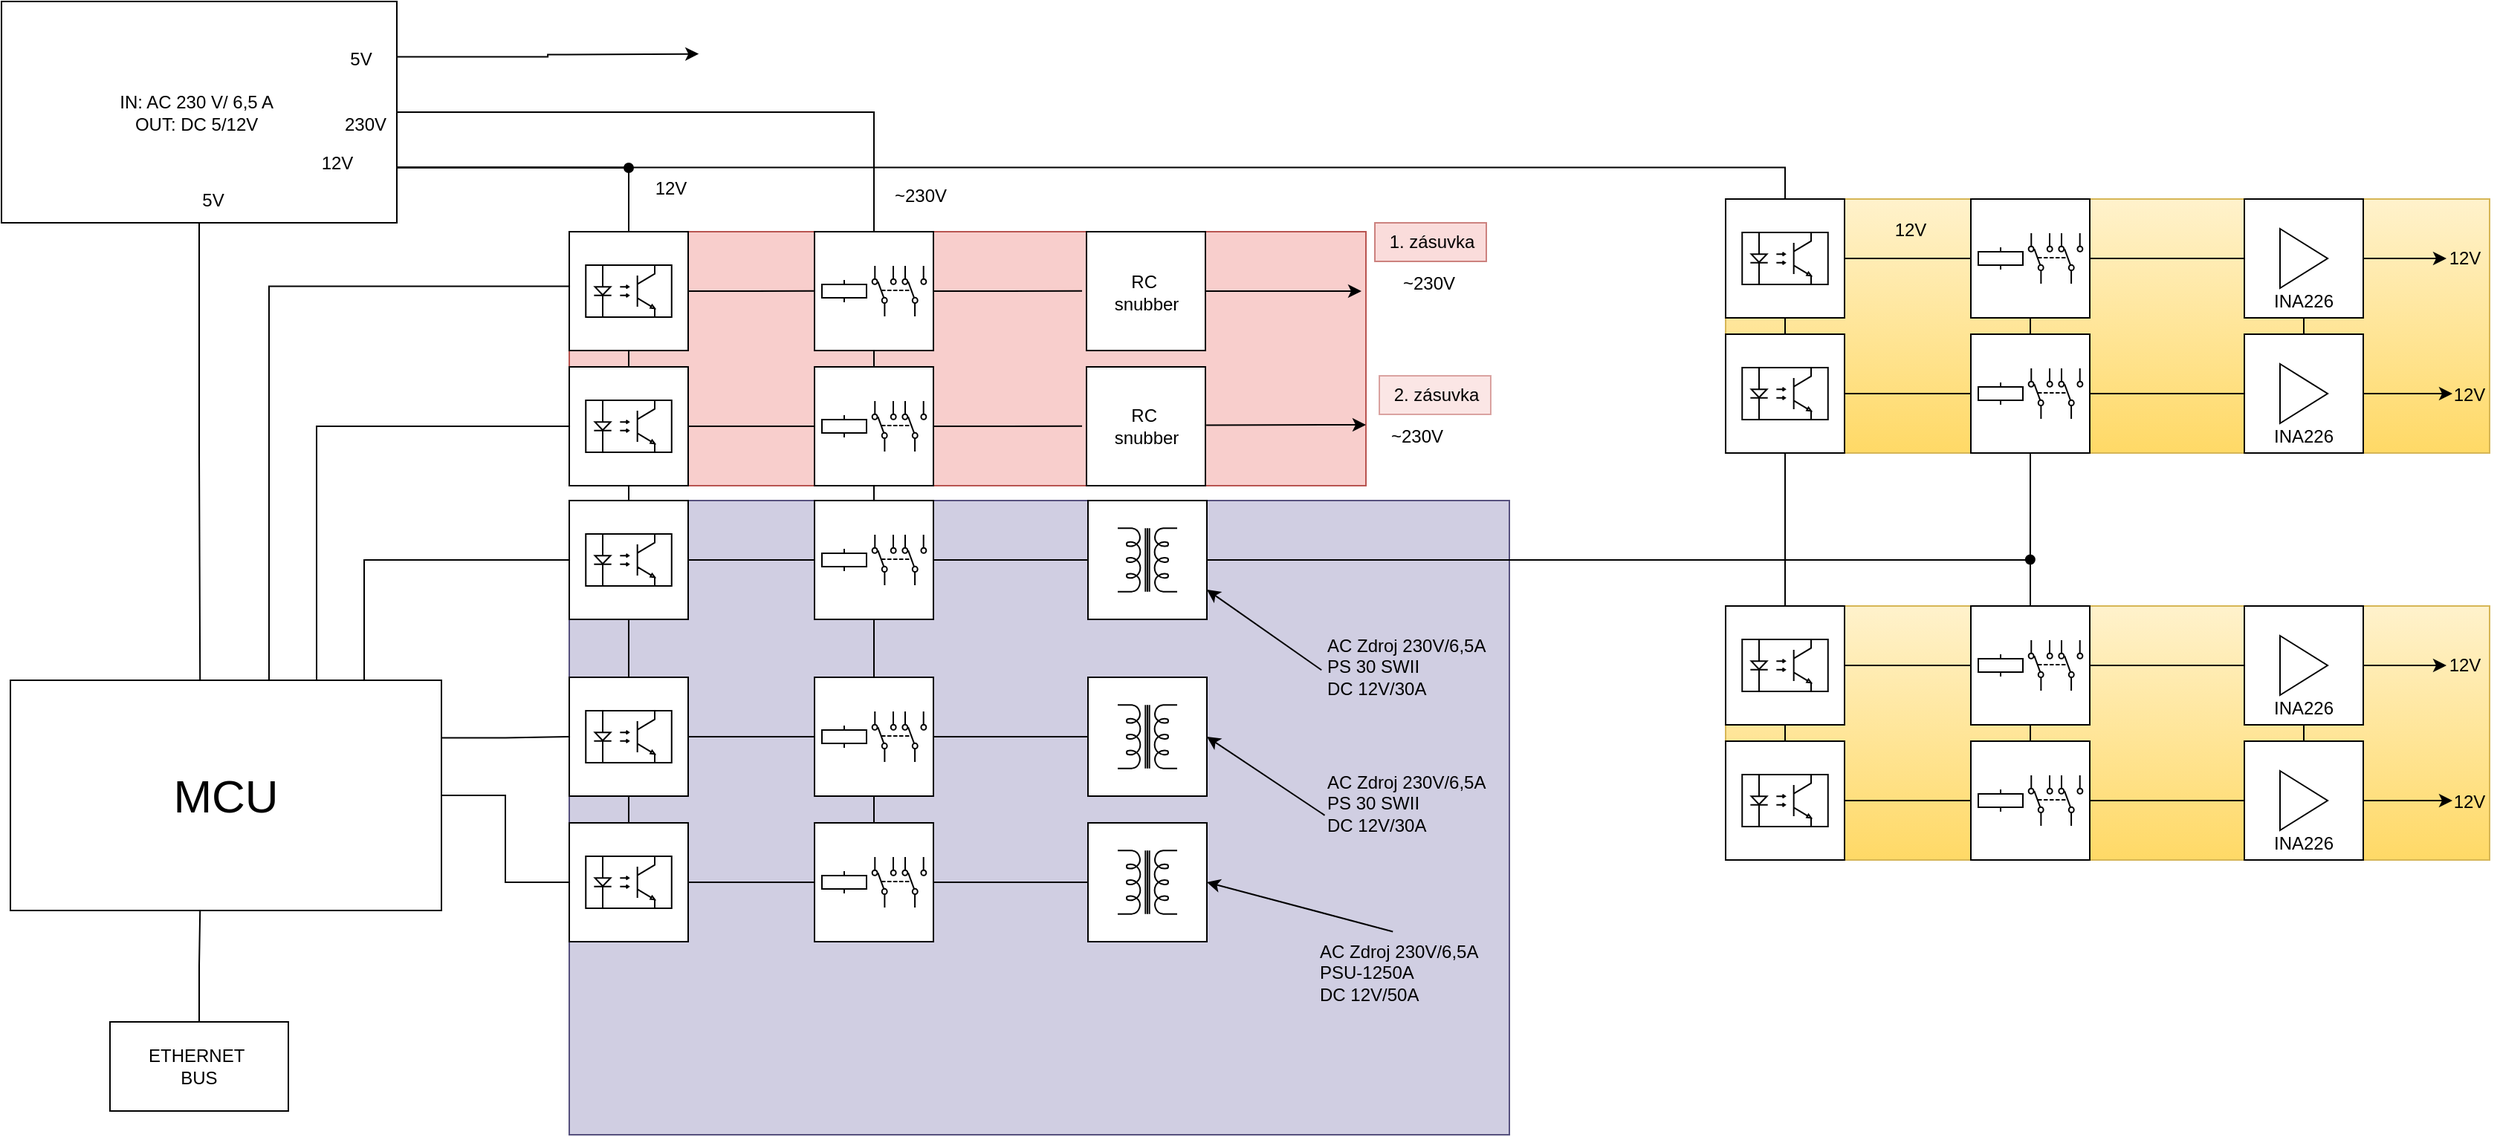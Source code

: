 <mxfile version="24.7.17">
  <diagram name="Page-1" id="7e0a89b8-554c-2b80-1dc8-d5c74ca68de4">
    <mxGraphModel dx="1354" dy="720" grid="0" gridSize="5" guides="1" tooltips="1" connect="1" arrows="0" fold="1" page="1" pageScale="1" pageWidth="1169" pageHeight="827" background="none" math="0" shadow="0">
      <root>
        <mxCell id="0" />
        <mxCell id="1" parent="0" />
        <mxCell id="zCNBRzlEJY0I-tMyIhnu-88" value="~230V" style="text;html=1;align=center;verticalAlign=middle;resizable=0;points=[];autosize=1;strokeColor=none;fillColor=none;" parent="1" vertex="1">
          <mxGeometry x="641" y="139" width="55" height="30" as="geometry" />
        </mxCell>
        <mxCell id="zCNBRzlEJY0I-tMyIhnu-90" value="~230V" style="text;html=1;align=center;verticalAlign=middle;resizable=0;points=[];autosize=1;strokeColor=none;fillColor=none;" parent="1" vertex="1">
          <mxGeometry x="983" y="198" width="55" height="30" as="geometry" />
        </mxCell>
        <mxCell id="zCNBRzlEJY0I-tMyIhnu-91" value="~230V" style="text;html=1;align=center;verticalAlign=middle;resizable=0;points=[];autosize=1;strokeColor=none;fillColor=none;" parent="1" vertex="1">
          <mxGeometry x="975.5" y="301" width="55" height="30" as="geometry" />
        </mxCell>
        <mxCell id="b3g8-nZqgv8whA5xBUex-9" value="ETHERNET&amp;nbsp;&lt;br&gt;BUS" style="rounded=0;whiteSpace=wrap;html=1;" parent="1" vertex="1">
          <mxGeometry x="124" y="710" width="120" height="60" as="geometry" />
        </mxCell>
        <mxCell id="EAk1uLRLOfNb_ForU7wT-3" value="1. zásuvka" style="text;html=1;align=center;verticalAlign=middle;resizable=0;points=[];autosize=1;strokeColor=#b85450;fillColor=#f8cecc;opacity=70;" parent="1" vertex="1">
          <mxGeometry x="975" y="172" width="75" height="26" as="geometry" />
        </mxCell>
        <mxCell id="EAk1uLRLOfNb_ForU7wT-15" value="2. zásuvka" style="text;html=1;align=center;verticalAlign=middle;resizable=0;points=[];autosize=1;strokeColor=#b85450;fillColor=#f8cecc;opacity=50;" parent="1" vertex="1">
          <mxGeometry x="978" y="275" width="75" height="26" as="geometry" />
        </mxCell>
        <mxCell id="PkqFtLTbCZEIP-2vwFzs-356" style="edgeStyle=orthogonalEdgeStyle;rounded=0;orthogonalLoop=1;jettySize=auto;html=1;exitX=0.67;exitY=0;exitDx=0;exitDy=0;exitPerimeter=0;entryX=0;entryY=0.5;entryDx=0;entryDy=0;endArrow=none;endFill=0;" parent="1" source="PkqFtLTbCZEIP-2vwFzs-351" target="zCNBRzlEJY0I-tMyIhnu-33" edge="1">
          <mxGeometry relative="1" as="geometry">
            <Array as="points">
              <mxPoint x="263" y="480" />
              <mxPoint x="263" y="309" />
            </Array>
          </mxGeometry>
        </mxCell>
        <mxCell id="PkqFtLTbCZEIP-2vwFzs-359" style="edgeStyle=orthogonalEdgeStyle;rounded=0;orthogonalLoop=1;jettySize=auto;html=1;exitX=0.56;exitY=0;exitDx=0;exitDy=0;exitPerimeter=0;endArrow=none;endFill=0;entryX=-0.003;entryY=0.46;entryDx=0;entryDy=0;entryPerimeter=0;" parent="1" source="PkqFtLTbCZEIP-2vwFzs-351" target="zCNBRzlEJY0I-tMyIhnu-29" edge="1">
          <mxGeometry relative="1" as="geometry">
            <mxPoint x="472" y="225" as="targetPoint" />
            <Array as="points">
              <mxPoint x="231" y="215" />
            </Array>
          </mxGeometry>
        </mxCell>
        <mxCell id="PkqFtLTbCZEIP-2vwFzs-360" style="edgeStyle=orthogonalEdgeStyle;rounded=0;orthogonalLoop=1;jettySize=auto;html=1;exitX=0.78;exitY=0;exitDx=0;exitDy=0;exitPerimeter=0;entryX=0;entryY=0.5;entryDx=0;entryDy=0;endArrow=none;endFill=0;" parent="1" source="PkqFtLTbCZEIP-2vwFzs-351" target="PkqFtLTbCZEIP-2vwFzs-454" edge="1">
          <mxGeometry relative="1" as="geometry">
            <Array as="points">
              <mxPoint x="295" y="480" />
              <mxPoint x="295" y="399" />
            </Array>
          </mxGeometry>
        </mxCell>
        <mxCell id="mD_urczAhtKW738J0m4f-32" style="edgeStyle=orthogonalEdgeStyle;rounded=0;orthogonalLoop=1;jettySize=auto;html=1;exitX=1;exitY=0.25;exitDx=0;exitDy=0;exitPerimeter=0;entryX=0;entryY=0.5;entryDx=0;entryDy=0;endArrow=none;endFill=0;" edge="1" parent="1" source="PkqFtLTbCZEIP-2vwFzs-351" target="mD_urczAhtKW738J0m4f-22">
          <mxGeometry relative="1" as="geometry" />
        </mxCell>
        <mxCell id="mD_urczAhtKW738J0m4f-51" style="edgeStyle=orthogonalEdgeStyle;rounded=0;orthogonalLoop=1;jettySize=auto;html=1;exitX=1;exitY=0.5;exitDx=0;exitDy=0;exitPerimeter=0;entryX=0;entryY=0.5;entryDx=0;entryDy=0;endArrow=none;endFill=0;" edge="1" parent="1" source="PkqFtLTbCZEIP-2vwFzs-351" target="mD_urczAhtKW738J0m4f-39">
          <mxGeometry relative="1" as="geometry" />
        </mxCell>
        <mxCell id="PkqFtLTbCZEIP-2vwFzs-351" value="&lt;font style=&quot;font-size: 31px;&quot;&gt;MCU&lt;/font&gt;" style="rounded=0;whiteSpace=wrap;html=1;points=[[0,0,0,0,0],[0,0.25,0,0,0],[0,0.5,0,0,0],[0,0.75,0,0,0],[0,1,0,0,0],[0.11,0,0,0,0],[0.11,1,0,0,0],[0.22,0,0,0,0],[0.22,1,0,0,0],[0.33,0,0,0,0],[0.33,1,0,0,0],[0.44,0,0,0,0],[0.44,1,0,0,0],[0.56,0,0,0,0],[0.56,1,0,0,0],[0.67,0,0,0,0],[0.67,1,0,0,0],[0.78,0,0,0,0],[0.78,1,0,0,0],[0.89,0,0,0,0],[0.89,1,0,0,0],[1,0,0,0,0],[1,0.25,0,0,0],[1,0.5,0,0,0],[1,0.75,0,0,0],[1,1,0,0,0]];" parent="1" vertex="1">
          <mxGeometry x="57" y="480" width="290" height="155" as="geometry" />
        </mxCell>
        <mxCell id="PkqFtLTbCZEIP-2vwFzs-352" style="edgeStyle=orthogonalEdgeStyle;rounded=0;orthogonalLoop=1;jettySize=auto;html=1;exitX=0.5;exitY=0;exitDx=0;exitDy=0;entryX=0.44;entryY=1;entryDx=0;entryDy=0;entryPerimeter=0;endArrow=none;endFill=0;" parent="1" source="b3g8-nZqgv8whA5xBUex-9" target="PkqFtLTbCZEIP-2vwFzs-351" edge="1">
          <mxGeometry relative="1" as="geometry" />
        </mxCell>
        <mxCell id="PkqFtLTbCZEIP-2vwFzs-516" style="edgeStyle=orthogonalEdgeStyle;rounded=0;orthogonalLoop=1;jettySize=auto;html=1;exitX=1;exitY=0.5;exitDx=0;exitDy=0;entryX=0;entryY=0.5;entryDx=0;entryDy=0;endArrow=none;endFill=0;" parent="1" edge="1">
          <mxGeometry relative="1" as="geometry" />
        </mxCell>
        <mxCell id="PkqFtLTbCZEIP-2vwFzs-540" value="12&lt;span style=&quot;background-color: initial;&quot;&gt;V&lt;/span&gt;" style="text;html=1;align=center;verticalAlign=middle;resizable=0;points=[];autosize=1;strokeColor=none;fillColor=none;" parent="1" vertex="1">
          <mxGeometry x="481" y="136" width="39" height="26" as="geometry" />
        </mxCell>
        <mxCell id="PkqFtLTbCZEIP-2vwFzs-712" value="" style="group;fillColor=#f8cecc;strokeColor=#b85450;" parent="1" vertex="1" connectable="0">
          <mxGeometry x="433" y="178" width="536" height="171" as="geometry" />
        </mxCell>
        <mxCell id="PkqFtLTbCZEIP-2vwFzs-90" style="edgeStyle=orthogonalEdgeStyle;rounded=0;orthogonalLoop=1;jettySize=auto;html=1;entryX=0.5;entryY=1;entryDx=0;entryDy=0;endArrow=none;endFill=0;" parent="PkqFtLTbCZEIP-2vwFzs-712" source="zCNBRzlEJY0I-tMyIhnu-67" target="zCNBRzlEJY0I-tMyIhnu-2" edge="1">
          <mxGeometry relative="1" as="geometry" />
        </mxCell>
        <mxCell id="PkqFtLTbCZEIP-2vwFzs-708" value="" style="group" parent="PkqFtLTbCZEIP-2vwFzs-712" vertex="1" connectable="0">
          <mxGeometry width="533" height="87" as="geometry" />
        </mxCell>
        <mxCell id="zCNBRzlEJY0I-tMyIhnu-10" value="" style="group" parent="PkqFtLTbCZEIP-2vwFzs-708" vertex="1" connectable="0">
          <mxGeometry x="165" width="80" height="80" as="geometry" />
        </mxCell>
        <mxCell id="zCNBRzlEJY0I-tMyIhnu-58" style="edgeStyle=orthogonalEdgeStyle;rounded=0;orthogonalLoop=1;jettySize=auto;html=1;exitX=1;exitY=0.5;exitDx=0;exitDy=0;endArrow=none;endFill=0;" parent="zCNBRzlEJY0I-tMyIhnu-10" source="zCNBRzlEJY0I-tMyIhnu-2" edge="1">
          <mxGeometry relative="1" as="geometry">
            <mxPoint x="180" y="39.857" as="targetPoint" />
          </mxGeometry>
        </mxCell>
        <mxCell id="zCNBRzlEJY0I-tMyIhnu-2" value="" style="whiteSpace=wrap;html=1;aspect=fixed;" parent="zCNBRzlEJY0I-tMyIhnu-10" vertex="1">
          <mxGeometry width="80" height="80" as="geometry" />
        </mxCell>
        <mxCell id="zCNBRzlEJY0I-tMyIhnu-7" value="" style="pointerEvents=1;verticalLabelPosition=bottom;shadow=0;dashed=0;align=center;html=1;verticalAlign=top;shape=mxgraph.electrical.electro-mechanical.dpdt3;elSwitchState=1;rotation=-90;" parent="zCNBRzlEJY0I-tMyIhnu-10" vertex="1">
          <mxGeometry x="40" y="21.83" width="34" height="36.34" as="geometry" />
        </mxCell>
        <mxCell id="zCNBRzlEJY0I-tMyIhnu-64" value="" style="pointerEvents=1;verticalLabelPosition=bottom;shadow=0;dashed=0;align=center;html=1;verticalAlign=top;shape=mxgraph.electrical.electro-mechanical.relay_coil;" parent="zCNBRzlEJY0I-tMyIhnu-10" vertex="1">
          <mxGeometry x="5" y="32.5" width="30" height="15" as="geometry" />
        </mxCell>
        <mxCell id="zCNBRzlEJY0I-tMyIhnu-31" value="" style="group" parent="PkqFtLTbCZEIP-2vwFzs-708" vertex="1" connectable="0">
          <mxGeometry width="115.67" height="87" as="geometry" />
        </mxCell>
        <mxCell id="zCNBRzlEJY0I-tMyIhnu-57" style="edgeStyle=orthogonalEdgeStyle;rounded=0;orthogonalLoop=1;jettySize=auto;html=1;exitX=1;exitY=0.5;exitDx=0;exitDy=0;endArrow=none;endFill=0;" parent="zCNBRzlEJY0I-tMyIhnu-31" source="zCNBRzlEJY0I-tMyIhnu-29" edge="1">
          <mxGeometry relative="1" as="geometry">
            <mxPoint x="165" y="39.857" as="targetPoint" />
          </mxGeometry>
        </mxCell>
        <mxCell id="zCNBRzlEJY0I-tMyIhnu-29" value="" style="whiteSpace=wrap;html=1;aspect=fixed;" parent="zCNBRzlEJY0I-tMyIhnu-31" vertex="1">
          <mxGeometry width="80" height="80" as="geometry" />
        </mxCell>
        <mxCell id="zCNBRzlEJY0I-tMyIhnu-30" value="" style="verticalLabelPosition=bottom;shadow=0;dashed=0;align=center;html=1;verticalAlign=top;shape=mxgraph.electrical.opto_electronics.opto-coupler;" parent="zCNBRzlEJY0I-tMyIhnu-31" vertex="1">
          <mxGeometry x="11.13" y="22.5" width="57.75" height="35" as="geometry" />
        </mxCell>
        <mxCell id="EAk1uLRLOfNb_ForU7wT-10" value="" style="rounded=0;orthogonalLoop=1;jettySize=auto;html=1;" parent="PkqFtLTbCZEIP-2vwFzs-708" source="EAk1uLRLOfNb_ForU7wT-4" edge="1">
          <mxGeometry relative="1" as="geometry">
            <mxPoint x="533" y="40" as="targetPoint" />
          </mxGeometry>
        </mxCell>
        <mxCell id="EAk1uLRLOfNb_ForU7wT-4" value="" style="whiteSpace=wrap;html=1;aspect=fixed;" parent="PkqFtLTbCZEIP-2vwFzs-708" vertex="1">
          <mxGeometry x="348" width="80" height="80" as="geometry" />
        </mxCell>
        <mxCell id="EAk1uLRLOfNb_ForU7wT-5" value="RC&amp;nbsp;&lt;br&gt;snubber" style="text;html=1;align=center;verticalAlign=middle;resizable=0;points=[];autosize=1;strokeColor=none;fillColor=none;" parent="PkqFtLTbCZEIP-2vwFzs-708" vertex="1">
          <mxGeometry x="357.5" y="20" width="61" height="41" as="geometry" />
        </mxCell>
        <mxCell id="PkqFtLTbCZEIP-2vwFzs-711" value="" style="group" parent="PkqFtLTbCZEIP-2vwFzs-712" vertex="1" connectable="0">
          <mxGeometry y="91" width="536" height="80" as="geometry" />
        </mxCell>
        <mxCell id="zCNBRzlEJY0I-tMyIhnu-56" style="edgeStyle=orthogonalEdgeStyle;rounded=0;orthogonalLoop=1;jettySize=auto;html=1;exitX=1;exitY=0.5;exitDx=0;exitDy=0;endArrow=none;endFill=0;" parent="PkqFtLTbCZEIP-2vwFzs-711" source="zCNBRzlEJY0I-tMyIhnu-33" edge="1">
          <mxGeometry relative="1" as="geometry">
            <mxPoint x="165" y="40" as="targetPoint" />
          </mxGeometry>
        </mxCell>
        <mxCell id="EAk1uLRLOfNb_ForU7wT-12" value="" style="whiteSpace=wrap;html=1;aspect=fixed;container=0;" parent="PkqFtLTbCZEIP-2vwFzs-711" vertex="1">
          <mxGeometry x="348" width="80" height="80" as="geometry" />
        </mxCell>
        <mxCell id="EAk1uLRLOfNb_ForU7wT-13" value="RC&amp;nbsp;&lt;br&gt;snubber" style="text;html=1;align=center;verticalAlign=middle;resizable=0;points=[];autosize=1;strokeColor=none;fillColor=none;container=0;" parent="PkqFtLTbCZEIP-2vwFzs-711" vertex="1">
          <mxGeometry x="357.5" y="19.5" width="61" height="41" as="geometry" />
        </mxCell>
        <mxCell id="EAk1uLRLOfNb_ForU7wT-14" value="" style="edgeStyle=orthogonalEdgeStyle;rounded=0;orthogonalLoop=1;jettySize=auto;html=1;exitX=1.007;exitY=0.49;exitDx=0;exitDy=0;exitPerimeter=0;" parent="PkqFtLTbCZEIP-2vwFzs-711" source="EAk1uLRLOfNb_ForU7wT-12" edge="1">
          <mxGeometry relative="1" as="geometry">
            <mxPoint x="432" y="39" as="sourcePoint" />
            <mxPoint x="536" y="39.0" as="targetPoint" />
            <Array as="points">
              <mxPoint x="432" y="39" />
            </Array>
          </mxGeometry>
        </mxCell>
        <mxCell id="zCNBRzlEJY0I-tMyIhnu-33" value="" style="whiteSpace=wrap;html=1;aspect=fixed;container=0;" parent="PkqFtLTbCZEIP-2vwFzs-711" vertex="1">
          <mxGeometry width="80" height="80" as="geometry" />
        </mxCell>
        <mxCell id="zCNBRzlEJY0I-tMyIhnu-34" value="" style="verticalLabelPosition=bottom;shadow=0;dashed=0;align=center;html=1;verticalAlign=top;shape=mxgraph.electrical.opto_electronics.opto-coupler;container=0;" parent="PkqFtLTbCZEIP-2vwFzs-711" vertex="1">
          <mxGeometry x="11.13" y="22.5" width="57.75" height="35" as="geometry" />
        </mxCell>
        <mxCell id="zCNBRzlEJY0I-tMyIhnu-66" style="edgeStyle=orthogonalEdgeStyle;rounded=0;orthogonalLoop=1;jettySize=auto;html=1;exitX=1;exitY=0.5;exitDx=0;exitDy=0;endArrow=none;endFill=0;" parent="PkqFtLTbCZEIP-2vwFzs-711" source="zCNBRzlEJY0I-tMyIhnu-67" edge="1">
          <mxGeometry relative="1" as="geometry">
            <mxPoint x="345" y="39.857" as="targetPoint" />
          </mxGeometry>
        </mxCell>
        <mxCell id="zCNBRzlEJY0I-tMyIhnu-67" value="" style="whiteSpace=wrap;html=1;aspect=fixed;container=0;" parent="PkqFtLTbCZEIP-2vwFzs-711" vertex="1">
          <mxGeometry x="165" width="80" height="80" as="geometry" />
        </mxCell>
        <mxCell id="zCNBRzlEJY0I-tMyIhnu-68" value="" style="pointerEvents=1;verticalLabelPosition=bottom;shadow=0;dashed=0;align=center;html=1;verticalAlign=top;shape=mxgraph.electrical.electro-mechanical.dpdt3;elSwitchState=1;rotation=-90;container=0;" parent="PkqFtLTbCZEIP-2vwFzs-711" vertex="1">
          <mxGeometry x="205" y="21.83" width="34" height="36.34" as="geometry" />
        </mxCell>
        <mxCell id="zCNBRzlEJY0I-tMyIhnu-69" value="" style="pointerEvents=1;verticalLabelPosition=bottom;shadow=0;dashed=0;align=center;html=1;verticalAlign=top;shape=mxgraph.electrical.electro-mechanical.relay_coil;container=0;" parent="PkqFtLTbCZEIP-2vwFzs-711" vertex="1">
          <mxGeometry x="170" y="32.5" width="30" height="15" as="geometry" />
        </mxCell>
        <mxCell id="mD_urczAhtKW738J0m4f-2" style="edgeStyle=orthogonalEdgeStyle;rounded=0;orthogonalLoop=1;jettySize=auto;html=1;exitX=0.5;exitY=1;exitDx=0;exitDy=0;entryX=0.5;entryY=0;entryDx=0;entryDy=0;endArrow=none;endFill=0;" edge="1" parent="PkqFtLTbCZEIP-2vwFzs-712" source="zCNBRzlEJY0I-tMyIhnu-29" target="zCNBRzlEJY0I-tMyIhnu-33">
          <mxGeometry relative="1" as="geometry" />
        </mxCell>
        <mxCell id="PkqFtLTbCZEIP-2vwFzs-718" style="edgeStyle=orthogonalEdgeStyle;rounded=0;orthogonalLoop=1;jettySize=auto;html=1;exitX=0.5;exitY=1;exitDx=0;exitDy=0;entryX=0.5;entryY=0;entryDx=0;entryDy=0;endArrow=none;endFill=0;" parent="1" source="zCNBRzlEJY0I-tMyIhnu-67" target="PkqFtLTbCZEIP-2vwFzs-457" edge="1">
          <mxGeometry relative="1" as="geometry" />
        </mxCell>
        <mxCell id="mD_urczAhtKW738J0m4f-3" style="edgeStyle=orthogonalEdgeStyle;rounded=0;orthogonalLoop=1;jettySize=auto;html=1;exitX=0.5;exitY=1;exitDx=0;exitDy=0;entryX=0.5;entryY=0;entryDx=0;entryDy=0;endArrow=none;endFill=0;" edge="1" parent="1" source="zCNBRzlEJY0I-tMyIhnu-33" target="PkqFtLTbCZEIP-2vwFzs-454">
          <mxGeometry relative="1" as="geometry" />
        </mxCell>
        <mxCell id="mD_urczAhtKW738J0m4f-10" style="edgeStyle=orthogonalEdgeStyle;rounded=0;orthogonalLoop=1;jettySize=auto;html=1;exitX=1;exitY=0.75;exitDx=0;exitDy=0;entryX=0.5;entryY=0;entryDx=0;entryDy=0;endArrow=none;endFill=0;" edge="1" parent="1" source="mD_urczAhtKW738J0m4f-4" target="zCNBRzlEJY0I-tMyIhnu-29">
          <mxGeometry relative="1" as="geometry" />
        </mxCell>
        <mxCell id="mD_urczAhtKW738J0m4f-11" style="edgeStyle=orthogonalEdgeStyle;rounded=0;orthogonalLoop=1;jettySize=auto;html=1;exitX=1;exitY=0.25;exitDx=0;exitDy=0;" edge="1" parent="1" source="mD_urczAhtKW738J0m4f-4">
          <mxGeometry relative="1" as="geometry">
            <mxPoint x="520.103" y="58.31" as="targetPoint" />
          </mxGeometry>
        </mxCell>
        <mxCell id="mD_urczAhtKW738J0m4f-13" style="edgeStyle=orthogonalEdgeStyle;rounded=0;orthogonalLoop=1;jettySize=auto;html=1;exitX=1;exitY=0.5;exitDx=0;exitDy=0;entryX=0.5;entryY=0;entryDx=0;entryDy=0;endArrow=none;endFill=0;" edge="1" parent="1" source="mD_urczAhtKW738J0m4f-4" target="zCNBRzlEJY0I-tMyIhnu-2">
          <mxGeometry relative="1" as="geometry">
            <mxPoint x="519.897" y="105.276" as="targetPoint" />
          </mxGeometry>
        </mxCell>
        <mxCell id="mD_urczAhtKW738J0m4f-49" style="edgeStyle=orthogonalEdgeStyle;rounded=0;orthogonalLoop=1;jettySize=auto;html=1;exitX=1;exitY=0.75;exitDx=0;exitDy=0;entryX=0.5;entryY=0;entryDx=0;entryDy=0;endArrow=none;endFill=0;" edge="1" parent="1" source="mD_urczAhtKW738J0m4f-4" target="PkqFtLTbCZEIP-2vwFzs-463">
          <mxGeometry relative="1" as="geometry" />
        </mxCell>
        <mxCell id="mD_urczAhtKW738J0m4f-50" style="edgeStyle=orthogonalEdgeStyle;rounded=0;orthogonalLoop=1;jettySize=auto;html=1;exitX=1;exitY=0.75;exitDx=0;exitDy=0;endArrow=oval;endFill=1;" edge="1" parent="1" source="mD_urczAhtKW738J0m4f-4">
          <mxGeometry relative="1" as="geometry">
            <mxPoint x="473" y="135" as="targetPoint" />
          </mxGeometry>
        </mxCell>
        <mxCell id="mD_urczAhtKW738J0m4f-4" value="IN: AC 230 V/ 6,5 A&amp;nbsp;&lt;br&gt;OUT: DC 5/12V&amp;nbsp;" style="rounded=0;whiteSpace=wrap;html=1;" vertex="1" parent="1">
          <mxGeometry x="51" y="23" width="266" height="149" as="geometry" />
        </mxCell>
        <mxCell id="mD_urczAhtKW738J0m4f-6" value="12V" style="text;html=1;align=center;verticalAlign=middle;whiteSpace=wrap;rounded=0;" vertex="1" parent="1">
          <mxGeometry x="247" y="117" width="60" height="30" as="geometry" />
        </mxCell>
        <mxCell id="mD_urczAhtKW738J0m4f-7" value="5V" style="text;html=1;align=center;verticalAlign=middle;whiteSpace=wrap;rounded=0;" vertex="1" parent="1">
          <mxGeometry x="263" y="47" width="60" height="30" as="geometry" />
        </mxCell>
        <mxCell id="mD_urczAhtKW738J0m4f-12" value="230V" style="text;html=1;align=center;verticalAlign=middle;whiteSpace=wrap;rounded=0;" vertex="1" parent="1">
          <mxGeometry x="266" y="90.5" width="60" height="30" as="geometry" />
        </mxCell>
        <mxCell id="b3g8-nZqgv8whA5xBUex-12" value="5V" style="text;html=1;align=center;verticalAlign=middle;resizable=0;points=[];autosize=1;strokeColor=none;fillColor=none;" parent="1" vertex="1">
          <mxGeometry x="175" y="142" width="35" height="30" as="geometry" />
        </mxCell>
        <mxCell id="mD_urczAhtKW738J0m4f-15" style="edgeStyle=orthogonalEdgeStyle;rounded=0;orthogonalLoop=1;jettySize=auto;html=1;exitX=0.5;exitY=1;exitDx=0;exitDy=0;entryX=0.44;entryY=0;entryDx=0;entryDy=0;entryPerimeter=0;endArrow=none;endFill=0;" edge="1" parent="1" source="mD_urczAhtKW738J0m4f-4" target="PkqFtLTbCZEIP-2vwFzs-351">
          <mxGeometry relative="1" as="geometry" />
        </mxCell>
        <mxCell id="mD_urczAhtKW738J0m4f-52" value="" style="group;fillColor=#d0cee2;strokeColor=#56517e;" vertex="1" connectable="0" parent="1">
          <mxGeometry x="433" y="359" width="632.5" height="427" as="geometry" />
        </mxCell>
        <mxCell id="PkqFtLTbCZEIP-2vwFzs-450" value="" style="group;" parent="mD_urczAhtKW738J0m4f-52" vertex="1" connectable="0">
          <mxGeometry x="349" width="80" height="80" as="geometry" />
        </mxCell>
        <mxCell id="PkqFtLTbCZEIP-2vwFzs-451" value="" style="whiteSpace=wrap;html=1;aspect=fixed;" parent="PkqFtLTbCZEIP-2vwFzs-450" vertex="1">
          <mxGeometry width="80" height="80" as="geometry" />
        </mxCell>
        <mxCell id="PkqFtLTbCZEIP-2vwFzs-452" value="" style="pointerEvents=1;verticalLabelPosition=bottom;shadow=0;dashed=0;align=center;html=1;verticalAlign=top;shape=mxgraph.electrical.inductors.transformer_2;rotation=-90;" parent="PkqFtLTbCZEIP-2vwFzs-450" vertex="1">
          <mxGeometry x="18.66" y="20" width="42.67" height="40" as="geometry" />
        </mxCell>
        <mxCell id="PkqFtLTbCZEIP-2vwFzs-453" value="" style="group;" parent="mD_urczAhtKW738J0m4f-52" vertex="1" connectable="0">
          <mxGeometry width="80" height="80" as="geometry" />
        </mxCell>
        <mxCell id="PkqFtLTbCZEIP-2vwFzs-454" value="" style="whiteSpace=wrap;html=1;aspect=fixed;" parent="PkqFtLTbCZEIP-2vwFzs-453" vertex="1">
          <mxGeometry width="80" height="80" as="geometry" />
        </mxCell>
        <mxCell id="PkqFtLTbCZEIP-2vwFzs-455" value="" style="verticalLabelPosition=bottom;shadow=0;dashed=0;align=center;html=1;verticalAlign=top;shape=mxgraph.electrical.opto_electronics.opto-coupler;" parent="PkqFtLTbCZEIP-2vwFzs-453" vertex="1">
          <mxGeometry x="11.13" y="22.5" width="57.75" height="35" as="geometry" />
        </mxCell>
        <mxCell id="PkqFtLTbCZEIP-2vwFzs-456" value="" style="group;" parent="mD_urczAhtKW738J0m4f-52" vertex="1" connectable="0">
          <mxGeometry x="165" width="80" height="80" as="geometry" />
        </mxCell>
        <mxCell id="PkqFtLTbCZEIP-2vwFzs-457" value="" style="whiteSpace=wrap;html=1;aspect=fixed;" parent="PkqFtLTbCZEIP-2vwFzs-456" vertex="1">
          <mxGeometry width="80" height="80" as="geometry" />
        </mxCell>
        <mxCell id="PkqFtLTbCZEIP-2vwFzs-458" value="" style="pointerEvents=1;verticalLabelPosition=bottom;shadow=0;dashed=0;align=center;html=1;verticalAlign=top;shape=mxgraph.electrical.electro-mechanical.dpdt3;elSwitchState=1;rotation=-90;" parent="PkqFtLTbCZEIP-2vwFzs-456" vertex="1">
          <mxGeometry x="40" y="21.83" width="34" height="36.34" as="geometry" />
        </mxCell>
        <mxCell id="PkqFtLTbCZEIP-2vwFzs-459" value="" style="pointerEvents=1;verticalLabelPosition=bottom;shadow=0;dashed=0;align=center;html=1;verticalAlign=top;shape=mxgraph.electrical.electro-mechanical.relay_coil;" parent="PkqFtLTbCZEIP-2vwFzs-456" vertex="1">
          <mxGeometry x="5" y="32.5" width="30" height="15" as="geometry" />
        </mxCell>
        <mxCell id="PkqFtLTbCZEIP-2vwFzs-460" style="edgeStyle=orthogonalEdgeStyle;rounded=0;orthogonalLoop=1;jettySize=auto;html=1;entryX=0;entryY=0.5;entryDx=0;entryDy=0;endArrow=none;endFill=0;" parent="mD_urczAhtKW738J0m4f-52" source="PkqFtLTbCZEIP-2vwFzs-454" target="PkqFtLTbCZEIP-2vwFzs-457" edge="1">
          <mxGeometry relative="1" as="geometry" />
        </mxCell>
        <mxCell id="PkqFtLTbCZEIP-2vwFzs-461" style="edgeStyle=orthogonalEdgeStyle;rounded=0;orthogonalLoop=1;jettySize=auto;html=1;entryX=0;entryY=0.5;entryDx=0;entryDy=0;endArrow=none;endFill=0;" parent="mD_urczAhtKW738J0m4f-52" source="PkqFtLTbCZEIP-2vwFzs-457" target="PkqFtLTbCZEIP-2vwFzs-451" edge="1">
          <mxGeometry relative="1" as="geometry" />
        </mxCell>
        <mxCell id="mD_urczAhtKW738J0m4f-16" value="AC Zdroj 230V/6,5A&lt;br&gt;PS 30 SWII&lt;br&gt;DC 12V&lt;span style=&quot;background-color: initial;&quot;&gt;/30A&lt;/span&gt;&lt;div&gt;&lt;div&gt;&lt;br&gt;&lt;/div&gt;&lt;/div&gt;" style="text;html=1;align=left;verticalAlign=middle;resizable=0;points=[];autosize=1;opacity=50;" vertex="1" parent="mD_urczAhtKW738J0m4f-52">
          <mxGeometry x="507.5" y="176" width="125" height="70" as="geometry" />
        </mxCell>
        <mxCell id="mD_urczAhtKW738J0m4f-17" value="" style="endArrow=classic;html=1;rounded=0;exitX=0.006;exitY=0.513;exitDx=0;exitDy=0;exitPerimeter=0;entryX=1;entryY=0.5;entryDx=0;entryDy=0;" edge="1" parent="mD_urczAhtKW738J0m4f-52" source="mD_urczAhtKW738J0m4f-16" target="mD_urczAhtKW738J0m4f-19">
          <mxGeometry width="50" height="50" relative="1" as="geometry">
            <mxPoint x="314" y="290" as="sourcePoint" />
            <mxPoint x="385" y="255" as="targetPoint" />
          </mxGeometry>
        </mxCell>
        <mxCell id="mD_urczAhtKW738J0m4f-18" value="" style="group;" vertex="1" connectable="0" parent="mD_urczAhtKW738J0m4f-52">
          <mxGeometry x="349" y="119" width="80" height="80" as="geometry" />
        </mxCell>
        <mxCell id="mD_urczAhtKW738J0m4f-19" value="" style="whiteSpace=wrap;html=1;aspect=fixed;" vertex="1" parent="mD_urczAhtKW738J0m4f-18">
          <mxGeometry width="80" height="80" as="geometry" />
        </mxCell>
        <mxCell id="mD_urczAhtKW738J0m4f-20" value="" style="pointerEvents=1;verticalLabelPosition=bottom;shadow=0;dashed=0;align=center;html=1;verticalAlign=top;shape=mxgraph.electrical.inductors.transformer_2;rotation=-90;" vertex="1" parent="mD_urczAhtKW738J0m4f-18">
          <mxGeometry x="18.66" y="20" width="42.67" height="40" as="geometry" />
        </mxCell>
        <mxCell id="mD_urczAhtKW738J0m4f-21" value="" style="group;" vertex="1" connectable="0" parent="mD_urczAhtKW738J0m4f-52">
          <mxGeometry y="119" width="80" height="80" as="geometry" />
        </mxCell>
        <mxCell id="mD_urczAhtKW738J0m4f-22" value="" style="whiteSpace=wrap;html=1;aspect=fixed;" vertex="1" parent="mD_urczAhtKW738J0m4f-21">
          <mxGeometry width="80" height="80" as="geometry" />
        </mxCell>
        <mxCell id="mD_urczAhtKW738J0m4f-23" value="" style="verticalLabelPosition=bottom;shadow=0;dashed=0;align=center;html=1;verticalAlign=top;shape=mxgraph.electrical.opto_electronics.opto-coupler;" vertex="1" parent="mD_urczAhtKW738J0m4f-21">
          <mxGeometry x="11.13" y="22.5" width="57.75" height="35" as="geometry" />
        </mxCell>
        <mxCell id="mD_urczAhtKW738J0m4f-24" value="" style="group;" vertex="1" connectable="0" parent="mD_urczAhtKW738J0m4f-52">
          <mxGeometry x="165" y="119" width="80" height="80" as="geometry" />
        </mxCell>
        <mxCell id="mD_urczAhtKW738J0m4f-25" value="" style="whiteSpace=wrap;html=1;aspect=fixed;" vertex="1" parent="mD_urczAhtKW738J0m4f-24">
          <mxGeometry width="80" height="80" as="geometry" />
        </mxCell>
        <mxCell id="mD_urczAhtKW738J0m4f-26" value="" style="pointerEvents=1;verticalLabelPosition=bottom;shadow=0;dashed=0;align=center;html=1;verticalAlign=top;shape=mxgraph.electrical.electro-mechanical.dpdt3;elSwitchState=1;rotation=-90;" vertex="1" parent="mD_urczAhtKW738J0m4f-24">
          <mxGeometry x="40" y="21.83" width="34" height="36.34" as="geometry" />
        </mxCell>
        <mxCell id="mD_urczAhtKW738J0m4f-27" value="" style="pointerEvents=1;verticalLabelPosition=bottom;shadow=0;dashed=0;align=center;html=1;verticalAlign=top;shape=mxgraph.electrical.electro-mechanical.relay_coil;" vertex="1" parent="mD_urczAhtKW738J0m4f-24">
          <mxGeometry x="5" y="32.5" width="30" height="15" as="geometry" />
        </mxCell>
        <mxCell id="mD_urczAhtKW738J0m4f-28" style="edgeStyle=orthogonalEdgeStyle;rounded=0;orthogonalLoop=1;jettySize=auto;html=1;entryX=0;entryY=0.5;entryDx=0;entryDy=0;endArrow=none;endFill=0;" edge="1" parent="mD_urczAhtKW738J0m4f-52" source="mD_urczAhtKW738J0m4f-22" target="mD_urczAhtKW738J0m4f-25">
          <mxGeometry relative="1" as="geometry" />
        </mxCell>
        <mxCell id="mD_urczAhtKW738J0m4f-29" style="edgeStyle=orthogonalEdgeStyle;rounded=0;orthogonalLoop=1;jettySize=auto;html=1;entryX=0;entryY=0.5;entryDx=0;entryDy=0;endArrow=none;endFill=0;" edge="1" parent="mD_urczAhtKW738J0m4f-52" source="mD_urczAhtKW738J0m4f-25" target="mD_urczAhtKW738J0m4f-19">
          <mxGeometry relative="1" as="geometry" />
        </mxCell>
        <mxCell id="mD_urczAhtKW738J0m4f-30" style="edgeStyle=orthogonalEdgeStyle;rounded=0;orthogonalLoop=1;jettySize=auto;html=1;exitX=0.5;exitY=1;exitDx=0;exitDy=0;entryX=0.5;entryY=0;entryDx=0;entryDy=0;endArrow=none;endFill=0;" edge="1" parent="mD_urczAhtKW738J0m4f-52" source="PkqFtLTbCZEIP-2vwFzs-454" target="mD_urczAhtKW738J0m4f-22">
          <mxGeometry relative="1" as="geometry" />
        </mxCell>
        <mxCell id="mD_urczAhtKW738J0m4f-31" style="edgeStyle=orthogonalEdgeStyle;rounded=0;orthogonalLoop=1;jettySize=auto;html=1;exitX=0.5;exitY=1;exitDx=0;exitDy=0;entryX=0.5;entryY=0;entryDx=0;entryDy=0;endArrow=none;endFill=0;" edge="1" parent="mD_urczAhtKW738J0m4f-52" source="PkqFtLTbCZEIP-2vwFzs-457" target="mD_urczAhtKW738J0m4f-25">
          <mxGeometry relative="1" as="geometry" />
        </mxCell>
        <mxCell id="mD_urczAhtKW738J0m4f-33" value="AC Zdroj 230V/6,5A&lt;br&gt;PSU-1250A&lt;br&gt;DC 12V&lt;span style=&quot;background-color: initial;&quot;&gt;/50A&lt;/span&gt;&lt;div&gt;&lt;div&gt;&lt;div&gt;&lt;br&gt;&lt;/div&gt;&lt;/div&gt;&lt;/div&gt;" style="text;html=1;align=left;verticalAlign=middle;resizable=0;points=[];autosize=1;opacity=50;" vertex="1" parent="mD_urczAhtKW738J0m4f-52">
          <mxGeometry x="503" y="290" width="125" height="70" as="geometry" />
        </mxCell>
        <mxCell id="mD_urczAhtKW738J0m4f-34" value="" style="endArrow=classic;html=1;rounded=0;exitX=0.409;exitY=0.003;exitDx=0;exitDy=0;exitPerimeter=0;entryX=1;entryY=0.5;entryDx=0;entryDy=0;" edge="1" parent="mD_urczAhtKW738J0m4f-52" source="mD_urczAhtKW738J0m4f-33" target="mD_urczAhtKW738J0m4f-36">
          <mxGeometry width="50" height="50" relative="1" as="geometry">
            <mxPoint x="314" y="388" as="sourcePoint" />
            <mxPoint x="385" y="353" as="targetPoint" />
          </mxGeometry>
        </mxCell>
        <mxCell id="mD_urczAhtKW738J0m4f-35" value="" style="group;" vertex="1" connectable="0" parent="mD_urczAhtKW738J0m4f-52">
          <mxGeometry x="349" y="217" width="80" height="80" as="geometry" />
        </mxCell>
        <mxCell id="mD_urczAhtKW738J0m4f-36" value="" style="whiteSpace=wrap;html=1;aspect=fixed;" vertex="1" parent="mD_urczAhtKW738J0m4f-35">
          <mxGeometry width="80" height="80" as="geometry" />
        </mxCell>
        <mxCell id="mD_urczAhtKW738J0m4f-37" value="" style="pointerEvents=1;verticalLabelPosition=bottom;shadow=0;dashed=0;align=center;html=1;verticalAlign=top;shape=mxgraph.electrical.inductors.transformer_2;rotation=-90;" vertex="1" parent="mD_urczAhtKW738J0m4f-35">
          <mxGeometry x="18.66" y="20" width="42.67" height="40" as="geometry" />
        </mxCell>
        <mxCell id="mD_urczAhtKW738J0m4f-38" value="" style="group;" vertex="1" connectable="0" parent="mD_urczAhtKW738J0m4f-52">
          <mxGeometry y="217" width="80" height="80" as="geometry" />
        </mxCell>
        <mxCell id="mD_urczAhtKW738J0m4f-39" value="" style="whiteSpace=wrap;html=1;aspect=fixed;" vertex="1" parent="mD_urczAhtKW738J0m4f-38">
          <mxGeometry width="80" height="80" as="geometry" />
        </mxCell>
        <mxCell id="mD_urczAhtKW738J0m4f-40" value="" style="verticalLabelPosition=bottom;shadow=0;dashed=0;align=center;html=1;verticalAlign=top;shape=mxgraph.electrical.opto_electronics.opto-coupler;" vertex="1" parent="mD_urczAhtKW738J0m4f-38">
          <mxGeometry x="11.13" y="22.5" width="57.75" height="35" as="geometry" />
        </mxCell>
        <mxCell id="mD_urczAhtKW738J0m4f-41" value="" style="group;" vertex="1" connectable="0" parent="mD_urczAhtKW738J0m4f-52">
          <mxGeometry x="165" y="217" width="80" height="80" as="geometry" />
        </mxCell>
        <mxCell id="mD_urczAhtKW738J0m4f-42" value="" style="whiteSpace=wrap;html=1;aspect=fixed;" vertex="1" parent="mD_urczAhtKW738J0m4f-41">
          <mxGeometry width="80" height="80" as="geometry" />
        </mxCell>
        <mxCell id="mD_urczAhtKW738J0m4f-43" value="" style="pointerEvents=1;verticalLabelPosition=bottom;shadow=0;dashed=0;align=center;html=1;verticalAlign=top;shape=mxgraph.electrical.electro-mechanical.dpdt3;elSwitchState=1;rotation=-90;" vertex="1" parent="mD_urczAhtKW738J0m4f-41">
          <mxGeometry x="40" y="21.83" width="34" height="36.34" as="geometry" />
        </mxCell>
        <mxCell id="mD_urczAhtKW738J0m4f-44" value="" style="pointerEvents=1;verticalLabelPosition=bottom;shadow=0;dashed=0;align=center;html=1;verticalAlign=top;shape=mxgraph.electrical.electro-mechanical.relay_coil;" vertex="1" parent="mD_urczAhtKW738J0m4f-41">
          <mxGeometry x="5" y="32.5" width="30" height="15" as="geometry" />
        </mxCell>
        <mxCell id="mD_urczAhtKW738J0m4f-45" style="edgeStyle=orthogonalEdgeStyle;rounded=0;orthogonalLoop=1;jettySize=auto;html=1;entryX=0;entryY=0.5;entryDx=0;entryDy=0;endArrow=none;endFill=0;" edge="1" parent="mD_urczAhtKW738J0m4f-52" source="mD_urczAhtKW738J0m4f-39" target="mD_urczAhtKW738J0m4f-42">
          <mxGeometry relative="1" as="geometry" />
        </mxCell>
        <mxCell id="mD_urczAhtKW738J0m4f-46" style="edgeStyle=orthogonalEdgeStyle;rounded=0;orthogonalLoop=1;jettySize=auto;html=1;entryX=0;entryY=0.5;entryDx=0;entryDy=0;endArrow=none;endFill=0;" edge="1" parent="mD_urczAhtKW738J0m4f-52" source="mD_urczAhtKW738J0m4f-42" target="mD_urczAhtKW738J0m4f-36">
          <mxGeometry relative="1" as="geometry" />
        </mxCell>
        <mxCell id="mD_urczAhtKW738J0m4f-47" style="edgeStyle=orthogonalEdgeStyle;rounded=0;orthogonalLoop=1;jettySize=auto;html=1;exitX=0.5;exitY=1;exitDx=0;exitDy=0;entryX=0.5;entryY=0;entryDx=0;entryDy=0;endArrow=none;endFill=0;" edge="1" parent="mD_urczAhtKW738J0m4f-52" source="mD_urczAhtKW738J0m4f-22" target="mD_urczAhtKW738J0m4f-39">
          <mxGeometry relative="1" as="geometry" />
        </mxCell>
        <mxCell id="mD_urczAhtKW738J0m4f-48" style="edgeStyle=orthogonalEdgeStyle;rounded=0;orthogonalLoop=1;jettySize=auto;html=1;exitX=0.5;exitY=1;exitDx=0;exitDy=0;entryX=0.5;entryY=0;entryDx=0;entryDy=0;endArrow=none;endFill=0;" edge="1" parent="mD_urczAhtKW738J0m4f-52" source="mD_urczAhtKW738J0m4f-25" target="mD_urczAhtKW738J0m4f-42">
          <mxGeometry relative="1" as="geometry" />
        </mxCell>
        <mxCell id="mD_urczAhtKW738J0m4f-53" value="AC Zdroj 230V/6,5A&lt;br&gt;PS 30 SWII&lt;br&gt;DC 12V&lt;span style=&quot;background-color: initial;&quot;&gt;/30A&lt;/span&gt;&lt;div&gt;&lt;div&gt;&lt;br&gt;&lt;/div&gt;&lt;/div&gt;" style="text;html=1;align=left;verticalAlign=middle;resizable=0;points=[];autosize=1;opacity=50;" vertex="1" parent="mD_urczAhtKW738J0m4f-52">
          <mxGeometry x="507.5" y="84" width="125" height="70" as="geometry" />
        </mxCell>
        <mxCell id="mD_urczAhtKW738J0m4f-54" style="rounded=0;orthogonalLoop=1;jettySize=auto;html=1;exitX=-0.011;exitY=0.43;exitDx=0;exitDy=0;endArrow=classic;endFill=1;exitPerimeter=0;entryX=1;entryY=0.75;entryDx=0;entryDy=0;" edge="1" parent="mD_urczAhtKW738J0m4f-52" source="mD_urczAhtKW738J0m4f-53" target="PkqFtLTbCZEIP-2vwFzs-451">
          <mxGeometry relative="1" as="geometry">
            <mxPoint x="439" y="104" as="targetPoint" />
          </mxGeometry>
        </mxCell>
        <mxCell id="mD_urczAhtKW738J0m4f-55" style="edgeStyle=orthogonalEdgeStyle;rounded=0;orthogonalLoop=1;jettySize=auto;html=1;exitX=1;exitY=0.5;exitDx=0;exitDy=0;entryX=0.5;entryY=1;entryDx=0;entryDy=0;endArrow=none;endFill=0;" edge="1" parent="1" source="PkqFtLTbCZEIP-2vwFzs-451" target="PkqFtLTbCZEIP-2vwFzs-467">
          <mxGeometry relative="1" as="geometry">
            <Array as="points">
              <mxPoint x="1416" y="399" />
            </Array>
          </mxGeometry>
        </mxCell>
        <mxCell id="mD_urczAhtKW738J0m4f-57" value="" style="group" vertex="1" connectable="0" parent="1">
          <mxGeometry x="1211" y="156" width="520" height="171" as="geometry" />
        </mxCell>
        <mxCell id="mD_urczAhtKW738J0m4f-56" value="" style="group;fillColor=#fff2cc;gradientColor=#ffd966;strokeColor=#d6b656;container=0;" vertex="1" connectable="0" parent="mD_urczAhtKW738J0m4f-57">
          <mxGeometry width="514" height="171" as="geometry" />
        </mxCell>
        <mxCell id="PkqFtLTbCZEIP-2vwFzs-462" value="" style="group" parent="mD_urczAhtKW738J0m4f-57" vertex="1" connectable="0">
          <mxGeometry width="100" height="80" as="geometry" />
        </mxCell>
        <mxCell id="PkqFtLTbCZEIP-2vwFzs-463" value="" style="whiteSpace=wrap;html=1;aspect=fixed;" parent="PkqFtLTbCZEIP-2vwFzs-462" vertex="1">
          <mxGeometry width="80" height="80" as="geometry" />
        </mxCell>
        <mxCell id="PkqFtLTbCZEIP-2vwFzs-464" value="" style="verticalLabelPosition=bottom;shadow=0;dashed=0;align=center;html=1;verticalAlign=top;shape=mxgraph.electrical.opto_electronics.opto-coupler;" parent="PkqFtLTbCZEIP-2vwFzs-462" vertex="1">
          <mxGeometry x="11.13" y="22.5" width="57.75" height="35" as="geometry" />
        </mxCell>
        <mxCell id="PkqFtLTbCZEIP-2vwFzs-466" value="" style="group" parent="mD_urczAhtKW738J0m4f-57" vertex="1" connectable="0">
          <mxGeometry x="165" y="91" width="80" height="80" as="geometry" />
        </mxCell>
        <mxCell id="mD_urczAhtKW738J0m4f-91" style="edgeStyle=orthogonalEdgeStyle;rounded=0;orthogonalLoop=1;jettySize=auto;html=1;exitX=0.5;exitY=1;exitDx=0;exitDy=0;endArrow=oval;endFill=1;" edge="1" parent="PkqFtLTbCZEIP-2vwFzs-466" source="PkqFtLTbCZEIP-2vwFzs-467">
          <mxGeometry relative="1" as="geometry">
            <mxPoint x="39.935" y="151.779" as="targetPoint" />
          </mxGeometry>
        </mxCell>
        <mxCell id="PkqFtLTbCZEIP-2vwFzs-467" value="" style="whiteSpace=wrap;html=1;aspect=fixed;" parent="PkqFtLTbCZEIP-2vwFzs-466" vertex="1">
          <mxGeometry width="80" height="80" as="geometry" />
        </mxCell>
        <mxCell id="PkqFtLTbCZEIP-2vwFzs-468" value="" style="pointerEvents=1;verticalLabelPosition=bottom;shadow=0;dashed=0;align=center;html=1;verticalAlign=top;shape=mxgraph.electrical.electro-mechanical.dpdt3;elSwitchState=1;rotation=-90;" parent="PkqFtLTbCZEIP-2vwFzs-466" vertex="1">
          <mxGeometry x="40" y="21.83" width="34" height="36.34" as="geometry" />
        </mxCell>
        <mxCell id="PkqFtLTbCZEIP-2vwFzs-469" value="" style="pointerEvents=1;verticalLabelPosition=bottom;shadow=0;dashed=0;align=center;html=1;verticalAlign=top;shape=mxgraph.electrical.electro-mechanical.relay_coil;" parent="PkqFtLTbCZEIP-2vwFzs-466" vertex="1">
          <mxGeometry x="5" y="32.5" width="30" height="15" as="geometry" />
        </mxCell>
        <mxCell id="PkqFtLTbCZEIP-2vwFzs-470" value="" style="group" parent="mD_urczAhtKW738J0m4f-57" vertex="1" connectable="0">
          <mxGeometry y="91" width="100" height="80" as="geometry" />
        </mxCell>
        <mxCell id="PkqFtLTbCZEIP-2vwFzs-471" value="" style="whiteSpace=wrap;html=1;aspect=fixed;" parent="PkqFtLTbCZEIP-2vwFzs-470" vertex="1">
          <mxGeometry width="80" height="80" as="geometry" />
        </mxCell>
        <mxCell id="PkqFtLTbCZEIP-2vwFzs-472" value="" style="verticalLabelPosition=bottom;shadow=0;dashed=0;align=center;html=1;verticalAlign=top;shape=mxgraph.electrical.opto_electronics.opto-coupler;" parent="PkqFtLTbCZEIP-2vwFzs-470" vertex="1">
          <mxGeometry x="11.13" y="22.5" width="57.75" height="35" as="geometry" />
        </mxCell>
        <mxCell id="PkqFtLTbCZEIP-2vwFzs-473" style="edgeStyle=orthogonalEdgeStyle;rounded=0;orthogonalLoop=1;jettySize=auto;html=1;exitX=1;exitY=0.5;exitDx=0;exitDy=0;endArrow=none;endFill=0;entryX=0;entryY=0.5;entryDx=0;entryDy=0;" parent="mD_urczAhtKW738J0m4f-57" source="PkqFtLTbCZEIP-2vwFzs-467" target="PkqFtLTbCZEIP-2vwFzs-499" edge="1">
          <mxGeometry relative="1" as="geometry">
            <mxPoint x="311" y="174.857" as="targetPoint" />
          </mxGeometry>
        </mxCell>
        <mxCell id="PkqFtLTbCZEIP-2vwFzs-475" style="edgeStyle=orthogonalEdgeStyle;rounded=0;orthogonalLoop=1;jettySize=auto;html=1;exitX=0.5;exitY=1;exitDx=0;exitDy=0;entryX=0.5;entryY=0;entryDx=0;entryDy=0;endArrow=none;endFill=0;" parent="mD_urczAhtKW738J0m4f-57" source="PkqFtLTbCZEIP-2vwFzs-510" target="PkqFtLTbCZEIP-2vwFzs-467" edge="1">
          <mxGeometry relative="1" as="geometry" />
        </mxCell>
        <mxCell id="PkqFtLTbCZEIP-2vwFzs-487" style="edgeStyle=orthogonalEdgeStyle;rounded=0;orthogonalLoop=1;jettySize=auto;html=1;exitX=0.5;exitY=1;exitDx=0;exitDy=0;entryX=0.5;entryY=0;entryDx=0;entryDy=0;endArrow=none;endFill=0;" parent="mD_urczAhtKW738J0m4f-57" source="PkqFtLTbCZEIP-2vwFzs-463" target="PkqFtLTbCZEIP-2vwFzs-471" edge="1">
          <mxGeometry relative="1" as="geometry">
            <mxPoint x="42" y="140.412" as="targetPoint" />
          </mxGeometry>
        </mxCell>
        <mxCell id="PkqFtLTbCZEIP-2vwFzs-490" style="edgeStyle=orthogonalEdgeStyle;rounded=0;orthogonalLoop=1;jettySize=auto;html=1;exitX=1;exitY=0.5;exitDx=0;exitDy=0;entryX=0;entryY=0.5;entryDx=0;entryDy=0;endArrow=none;endFill=0;" parent="mD_urczAhtKW738J0m4f-57" source="PkqFtLTbCZEIP-2vwFzs-463" target="PkqFtLTbCZEIP-2vwFzs-510" edge="1">
          <mxGeometry relative="1" as="geometry">
            <mxPoint x="128.412" y="87.882" as="targetPoint" />
          </mxGeometry>
        </mxCell>
        <mxCell id="PkqFtLTbCZEIP-2vwFzs-491" value="12V" style="text;html=1;align=center;verticalAlign=middle;resizable=0;points=[];autosize=1;strokeColor=none;fillColor=none;" parent="mD_urczAhtKW738J0m4f-57" vertex="1">
          <mxGeometry x="477" y="25" width="40" height="30" as="geometry" />
        </mxCell>
        <mxCell id="PkqFtLTbCZEIP-2vwFzs-492" value="12V" style="text;html=1;align=center;verticalAlign=middle;resizable=0;points=[];autosize=1;strokeColor=none;fillColor=none;" parent="mD_urczAhtKW738J0m4f-57" vertex="1">
          <mxGeometry x="480" y="117" width="40" height="30" as="geometry" />
        </mxCell>
        <mxCell id="PkqFtLTbCZEIP-2vwFzs-493" style="edgeStyle=orthogonalEdgeStyle;rounded=0;orthogonalLoop=1;jettySize=auto;html=1;entryX=0.5;entryY=0;entryDx=0;entryDy=0;endArrow=none;endFill=0;" parent="mD_urczAhtKW738J0m4f-57" source="PkqFtLTbCZEIP-2vwFzs-495" target="PkqFtLTbCZEIP-2vwFzs-499" edge="1">
          <mxGeometry relative="1" as="geometry" />
        </mxCell>
        <mxCell id="PkqFtLTbCZEIP-2vwFzs-494" value="" style="edgeStyle=orthogonalEdgeStyle;rounded=0;orthogonalLoop=1;jettySize=auto;html=1;exitX=1;exitY=0.5;exitDx=0;exitDy=0;" parent="mD_urczAhtKW738J0m4f-57" source="PkqFtLTbCZEIP-2vwFzs-495" edge="1">
          <mxGeometry relative="1" as="geometry">
            <Array as="points" />
            <mxPoint x="485" y="40" as="targetPoint" />
          </mxGeometry>
        </mxCell>
        <mxCell id="PkqFtLTbCZEIP-2vwFzs-495" value="&lt;br&gt;&lt;br&gt;&lt;br&gt;&lt;br&gt;INA226" style="whiteSpace=wrap;html=1;aspect=fixed;" parent="mD_urczAhtKW738J0m4f-57" vertex="1">
          <mxGeometry x="349" width="80" height="80" as="geometry" />
        </mxCell>
        <mxCell id="PkqFtLTbCZEIP-2vwFzs-496" value="" style="triangle;whiteSpace=wrap;html=1;" parent="mD_urczAhtKW738J0m4f-57" vertex="1">
          <mxGeometry x="373" y="20" width="32" height="40" as="geometry" />
        </mxCell>
        <mxCell id="PkqFtLTbCZEIP-2vwFzs-497" value="" style="edgeStyle=orthogonalEdgeStyle;rounded=0;orthogonalLoop=1;jettySize=auto;html=1;" parent="mD_urczAhtKW738J0m4f-57" source="PkqFtLTbCZEIP-2vwFzs-499" edge="1">
          <mxGeometry relative="1" as="geometry">
            <mxPoint x="489" y="131" as="targetPoint" />
            <Array as="points" />
          </mxGeometry>
        </mxCell>
        <mxCell id="PkqFtLTbCZEIP-2vwFzs-499" value="&lt;br&gt;&lt;br&gt;&lt;br&gt;&lt;br&gt;INA226" style="whiteSpace=wrap;html=1;aspect=fixed;" parent="mD_urczAhtKW738J0m4f-57" vertex="1">
          <mxGeometry x="349" y="91" width="80" height="80" as="geometry" />
        </mxCell>
        <mxCell id="PkqFtLTbCZEIP-2vwFzs-500" value="" style="triangle;whiteSpace=wrap;html=1;" parent="mD_urczAhtKW738J0m4f-57" vertex="1">
          <mxGeometry x="373" y="111" width="32" height="40" as="geometry" />
        </mxCell>
        <mxCell id="PkqFtLTbCZEIP-2vwFzs-509" value="" style="group" parent="mD_urczAhtKW738J0m4f-57" vertex="1" connectable="0">
          <mxGeometry x="165" width="80" height="80" as="geometry" />
        </mxCell>
        <mxCell id="PkqFtLTbCZEIP-2vwFzs-510" value="" style="whiteSpace=wrap;html=1;aspect=fixed;" parent="PkqFtLTbCZEIP-2vwFzs-509" vertex="1">
          <mxGeometry width="80" height="80" as="geometry" />
        </mxCell>
        <mxCell id="PkqFtLTbCZEIP-2vwFzs-511" value="" style="pointerEvents=1;verticalLabelPosition=bottom;shadow=0;dashed=0;align=center;html=1;verticalAlign=top;shape=mxgraph.electrical.electro-mechanical.dpdt3;elSwitchState=1;rotation=-90;" parent="PkqFtLTbCZEIP-2vwFzs-509" vertex="1">
          <mxGeometry x="40" y="21.83" width="34" height="36.34" as="geometry" />
        </mxCell>
        <mxCell id="PkqFtLTbCZEIP-2vwFzs-512" value="" style="pointerEvents=1;verticalLabelPosition=bottom;shadow=0;dashed=0;align=center;html=1;verticalAlign=top;shape=mxgraph.electrical.electro-mechanical.relay_coil;" parent="PkqFtLTbCZEIP-2vwFzs-509" vertex="1">
          <mxGeometry x="5" y="32.5" width="30" height="15" as="geometry" />
        </mxCell>
        <mxCell id="PkqFtLTbCZEIP-2vwFzs-513" style="edgeStyle=orthogonalEdgeStyle;rounded=0;orthogonalLoop=1;jettySize=auto;html=1;exitX=1;exitY=0.5;exitDx=0;exitDy=0;entryX=0;entryY=0.5;entryDx=0;entryDy=0;endArrow=none;endFill=0;" parent="mD_urczAhtKW738J0m4f-57" source="PkqFtLTbCZEIP-2vwFzs-510" target="PkqFtLTbCZEIP-2vwFzs-495" edge="1">
          <mxGeometry relative="1" as="geometry" />
        </mxCell>
        <mxCell id="PkqFtLTbCZEIP-2vwFzs-514" style="edgeStyle=orthogonalEdgeStyle;rounded=0;orthogonalLoop=1;jettySize=auto;html=1;exitX=1;exitY=0.5;exitDx=0;exitDy=0;entryX=0;entryY=0.5;entryDx=0;entryDy=0;endArrow=none;endFill=0;" parent="mD_urczAhtKW738J0m4f-57" source="PkqFtLTbCZEIP-2vwFzs-471" target="PkqFtLTbCZEIP-2vwFzs-467" edge="1">
          <mxGeometry relative="1" as="geometry" />
        </mxCell>
        <mxCell id="mD_urczAhtKW738J0m4f-92" value="12&lt;span style=&quot;background-color: initial;&quot;&gt;V&lt;/span&gt;" style="text;html=1;align=center;verticalAlign=middle;resizable=0;points=[];autosize=1;strokeColor=none;fillColor=none;" vertex="1" parent="mD_urczAhtKW738J0m4f-57">
          <mxGeometry x="104" y="8" width="39" height="26" as="geometry" />
        </mxCell>
        <mxCell id="mD_urczAhtKW738J0m4f-58" value="" style="group" vertex="1" connectable="0" parent="1">
          <mxGeometry x="1211" y="430" width="520" height="171" as="geometry" />
        </mxCell>
        <mxCell id="mD_urczAhtKW738J0m4f-59" value="" style="group;fillColor=#fff2cc;gradientColor=#ffd966;strokeColor=#d6b656;container=0;" vertex="1" connectable="0" parent="mD_urczAhtKW738J0m4f-58">
          <mxGeometry width="514" height="171" as="geometry" />
        </mxCell>
        <mxCell id="mD_urczAhtKW738J0m4f-60" value="" style="group" vertex="1" connectable="0" parent="mD_urczAhtKW738J0m4f-58">
          <mxGeometry width="100" height="80" as="geometry" />
        </mxCell>
        <mxCell id="mD_urczAhtKW738J0m4f-61" value="" style="whiteSpace=wrap;html=1;aspect=fixed;" vertex="1" parent="mD_urczAhtKW738J0m4f-60">
          <mxGeometry width="80" height="80" as="geometry" />
        </mxCell>
        <mxCell id="mD_urczAhtKW738J0m4f-62" value="" style="verticalLabelPosition=bottom;shadow=0;dashed=0;align=center;html=1;verticalAlign=top;shape=mxgraph.electrical.opto_electronics.opto-coupler;" vertex="1" parent="mD_urczAhtKW738J0m4f-60">
          <mxGeometry x="11.13" y="22.5" width="57.75" height="35" as="geometry" />
        </mxCell>
        <mxCell id="mD_urczAhtKW738J0m4f-63" value="" style="group" vertex="1" connectable="0" parent="mD_urczAhtKW738J0m4f-58">
          <mxGeometry x="165" y="91" width="80" height="80" as="geometry" />
        </mxCell>
        <mxCell id="mD_urczAhtKW738J0m4f-64" value="" style="whiteSpace=wrap;html=1;aspect=fixed;" vertex="1" parent="mD_urczAhtKW738J0m4f-63">
          <mxGeometry width="80" height="80" as="geometry" />
        </mxCell>
        <mxCell id="mD_urczAhtKW738J0m4f-65" value="" style="pointerEvents=1;verticalLabelPosition=bottom;shadow=0;dashed=0;align=center;html=1;verticalAlign=top;shape=mxgraph.electrical.electro-mechanical.dpdt3;elSwitchState=1;rotation=-90;" vertex="1" parent="mD_urczAhtKW738J0m4f-63">
          <mxGeometry x="40" y="21.83" width="34" height="36.34" as="geometry" />
        </mxCell>
        <mxCell id="mD_urczAhtKW738J0m4f-66" value="" style="pointerEvents=1;verticalLabelPosition=bottom;shadow=0;dashed=0;align=center;html=1;verticalAlign=top;shape=mxgraph.electrical.electro-mechanical.relay_coil;" vertex="1" parent="mD_urczAhtKW738J0m4f-63">
          <mxGeometry x="5" y="32.5" width="30" height="15" as="geometry" />
        </mxCell>
        <mxCell id="mD_urczAhtKW738J0m4f-67" value="" style="group" vertex="1" connectable="0" parent="mD_urczAhtKW738J0m4f-58">
          <mxGeometry y="91" width="100" height="80" as="geometry" />
        </mxCell>
        <mxCell id="mD_urczAhtKW738J0m4f-68" value="" style="whiteSpace=wrap;html=1;aspect=fixed;" vertex="1" parent="mD_urczAhtKW738J0m4f-67">
          <mxGeometry width="80" height="80" as="geometry" />
        </mxCell>
        <mxCell id="mD_urczAhtKW738J0m4f-69" value="" style="verticalLabelPosition=bottom;shadow=0;dashed=0;align=center;html=1;verticalAlign=top;shape=mxgraph.electrical.opto_electronics.opto-coupler;" vertex="1" parent="mD_urczAhtKW738J0m4f-67">
          <mxGeometry x="11.13" y="22.5" width="57.75" height="35" as="geometry" />
        </mxCell>
        <mxCell id="mD_urczAhtKW738J0m4f-70" style="edgeStyle=orthogonalEdgeStyle;rounded=0;orthogonalLoop=1;jettySize=auto;html=1;exitX=1;exitY=0.5;exitDx=0;exitDy=0;endArrow=none;endFill=0;entryX=0;entryY=0.5;entryDx=0;entryDy=0;" edge="1" parent="mD_urczAhtKW738J0m4f-58" source="mD_urczAhtKW738J0m4f-64" target="mD_urczAhtKW738J0m4f-81">
          <mxGeometry relative="1" as="geometry">
            <mxPoint x="311" y="174.857" as="targetPoint" />
          </mxGeometry>
        </mxCell>
        <mxCell id="mD_urczAhtKW738J0m4f-71" style="edgeStyle=orthogonalEdgeStyle;rounded=0;orthogonalLoop=1;jettySize=auto;html=1;exitX=0.5;exitY=1;exitDx=0;exitDy=0;entryX=0.5;entryY=0;entryDx=0;entryDy=0;endArrow=none;endFill=0;" edge="1" parent="mD_urczAhtKW738J0m4f-58" source="mD_urczAhtKW738J0m4f-84" target="mD_urczAhtKW738J0m4f-64">
          <mxGeometry relative="1" as="geometry" />
        </mxCell>
        <mxCell id="mD_urczAhtKW738J0m4f-72" style="edgeStyle=orthogonalEdgeStyle;rounded=0;orthogonalLoop=1;jettySize=auto;html=1;exitX=0.5;exitY=1;exitDx=0;exitDy=0;entryX=0.5;entryY=0;entryDx=0;entryDy=0;endArrow=none;endFill=0;" edge="1" parent="mD_urczAhtKW738J0m4f-58" source="mD_urczAhtKW738J0m4f-61" target="mD_urczAhtKW738J0m4f-68">
          <mxGeometry relative="1" as="geometry">
            <mxPoint x="42" y="140.412" as="targetPoint" />
          </mxGeometry>
        </mxCell>
        <mxCell id="mD_urczAhtKW738J0m4f-73" style="edgeStyle=orthogonalEdgeStyle;rounded=0;orthogonalLoop=1;jettySize=auto;html=1;exitX=1;exitY=0.5;exitDx=0;exitDy=0;entryX=0;entryY=0.5;entryDx=0;entryDy=0;endArrow=none;endFill=0;" edge="1" parent="mD_urczAhtKW738J0m4f-58" source="mD_urczAhtKW738J0m4f-61" target="mD_urczAhtKW738J0m4f-84">
          <mxGeometry relative="1" as="geometry">
            <mxPoint x="128.412" y="87.882" as="targetPoint" />
          </mxGeometry>
        </mxCell>
        <mxCell id="mD_urczAhtKW738J0m4f-74" value="12V" style="text;html=1;align=center;verticalAlign=middle;resizable=0;points=[];autosize=1;strokeColor=none;fillColor=none;" vertex="1" parent="mD_urczAhtKW738J0m4f-58">
          <mxGeometry x="477" y="25" width="40" height="30" as="geometry" />
        </mxCell>
        <mxCell id="mD_urczAhtKW738J0m4f-75" value="12V" style="text;html=1;align=center;verticalAlign=middle;resizable=0;points=[];autosize=1;strokeColor=none;fillColor=none;" vertex="1" parent="mD_urczAhtKW738J0m4f-58">
          <mxGeometry x="480" y="117" width="40" height="30" as="geometry" />
        </mxCell>
        <mxCell id="mD_urczAhtKW738J0m4f-76" style="edgeStyle=orthogonalEdgeStyle;rounded=0;orthogonalLoop=1;jettySize=auto;html=1;entryX=0.5;entryY=0;entryDx=0;entryDy=0;endArrow=none;endFill=0;" edge="1" parent="mD_urczAhtKW738J0m4f-58" source="mD_urczAhtKW738J0m4f-78" target="mD_urczAhtKW738J0m4f-81">
          <mxGeometry relative="1" as="geometry" />
        </mxCell>
        <mxCell id="mD_urczAhtKW738J0m4f-77" value="" style="edgeStyle=orthogonalEdgeStyle;rounded=0;orthogonalLoop=1;jettySize=auto;html=1;exitX=1;exitY=0.5;exitDx=0;exitDy=0;" edge="1" parent="mD_urczAhtKW738J0m4f-58" source="mD_urczAhtKW738J0m4f-78">
          <mxGeometry relative="1" as="geometry">
            <Array as="points" />
            <mxPoint x="485" y="40" as="targetPoint" />
          </mxGeometry>
        </mxCell>
        <mxCell id="mD_urczAhtKW738J0m4f-78" value="&lt;br&gt;&lt;br&gt;&lt;br&gt;&lt;br&gt;INA226" style="whiteSpace=wrap;html=1;aspect=fixed;" vertex="1" parent="mD_urczAhtKW738J0m4f-58">
          <mxGeometry x="349" width="80" height="80" as="geometry" />
        </mxCell>
        <mxCell id="mD_urczAhtKW738J0m4f-79" value="" style="triangle;whiteSpace=wrap;html=1;" vertex="1" parent="mD_urczAhtKW738J0m4f-58">
          <mxGeometry x="373" y="20" width="32" height="40" as="geometry" />
        </mxCell>
        <mxCell id="mD_urczAhtKW738J0m4f-80" value="" style="edgeStyle=orthogonalEdgeStyle;rounded=0;orthogonalLoop=1;jettySize=auto;html=1;" edge="1" parent="mD_urczAhtKW738J0m4f-58" source="mD_urczAhtKW738J0m4f-81">
          <mxGeometry relative="1" as="geometry">
            <mxPoint x="489" y="131" as="targetPoint" />
            <Array as="points" />
          </mxGeometry>
        </mxCell>
        <mxCell id="mD_urczAhtKW738J0m4f-81" value="&lt;br&gt;&lt;br&gt;&lt;br&gt;&lt;br&gt;INA226" style="whiteSpace=wrap;html=1;aspect=fixed;" vertex="1" parent="mD_urczAhtKW738J0m4f-58">
          <mxGeometry x="349" y="91" width="80" height="80" as="geometry" />
        </mxCell>
        <mxCell id="mD_urczAhtKW738J0m4f-82" value="" style="triangle;whiteSpace=wrap;html=1;" vertex="1" parent="mD_urczAhtKW738J0m4f-58">
          <mxGeometry x="373" y="111" width="32" height="40" as="geometry" />
        </mxCell>
        <mxCell id="mD_urczAhtKW738J0m4f-83" value="" style="group" vertex="1" connectable="0" parent="mD_urczAhtKW738J0m4f-58">
          <mxGeometry x="165" width="80" height="80" as="geometry" />
        </mxCell>
        <mxCell id="mD_urczAhtKW738J0m4f-84" value="" style="whiteSpace=wrap;html=1;aspect=fixed;" vertex="1" parent="mD_urczAhtKW738J0m4f-83">
          <mxGeometry width="80" height="80" as="geometry" />
        </mxCell>
        <mxCell id="mD_urczAhtKW738J0m4f-85" value="" style="pointerEvents=1;verticalLabelPosition=bottom;shadow=0;dashed=0;align=center;html=1;verticalAlign=top;shape=mxgraph.electrical.electro-mechanical.dpdt3;elSwitchState=1;rotation=-90;" vertex="1" parent="mD_urczAhtKW738J0m4f-83">
          <mxGeometry x="40" y="21.83" width="34" height="36.34" as="geometry" />
        </mxCell>
        <mxCell id="mD_urczAhtKW738J0m4f-86" value="" style="pointerEvents=1;verticalLabelPosition=bottom;shadow=0;dashed=0;align=center;html=1;verticalAlign=top;shape=mxgraph.electrical.electro-mechanical.relay_coil;" vertex="1" parent="mD_urczAhtKW738J0m4f-83">
          <mxGeometry x="5" y="32.5" width="30" height="15" as="geometry" />
        </mxCell>
        <mxCell id="mD_urczAhtKW738J0m4f-87" style="edgeStyle=orthogonalEdgeStyle;rounded=0;orthogonalLoop=1;jettySize=auto;html=1;exitX=1;exitY=0.5;exitDx=0;exitDy=0;entryX=0;entryY=0.5;entryDx=0;entryDy=0;endArrow=none;endFill=0;" edge="1" parent="mD_urczAhtKW738J0m4f-58" source="mD_urczAhtKW738J0m4f-84" target="mD_urczAhtKW738J0m4f-78">
          <mxGeometry relative="1" as="geometry" />
        </mxCell>
        <mxCell id="mD_urczAhtKW738J0m4f-88" style="edgeStyle=orthogonalEdgeStyle;rounded=0;orthogonalLoop=1;jettySize=auto;html=1;exitX=1;exitY=0.5;exitDx=0;exitDy=0;entryX=0;entryY=0.5;entryDx=0;entryDy=0;endArrow=none;endFill=0;" edge="1" parent="mD_urczAhtKW738J0m4f-58" source="mD_urczAhtKW738J0m4f-68" target="mD_urczAhtKW738J0m4f-64">
          <mxGeometry relative="1" as="geometry" />
        </mxCell>
        <mxCell id="mD_urczAhtKW738J0m4f-89" style="edgeStyle=orthogonalEdgeStyle;rounded=0;orthogonalLoop=1;jettySize=auto;html=1;exitX=0.5;exitY=1;exitDx=0;exitDy=0;entryX=0.5;entryY=0;entryDx=0;entryDy=0;endArrow=none;endFill=0;" edge="1" parent="1" source="PkqFtLTbCZEIP-2vwFzs-471" target="mD_urczAhtKW738J0m4f-61">
          <mxGeometry relative="1" as="geometry" />
        </mxCell>
        <mxCell id="mD_urczAhtKW738J0m4f-90" style="edgeStyle=orthogonalEdgeStyle;rounded=0;orthogonalLoop=1;jettySize=auto;html=1;exitX=0.5;exitY=1;exitDx=0;exitDy=0;entryX=0.5;entryY=0;entryDx=0;entryDy=0;endArrow=none;endFill=0;" edge="1" parent="1" source="PkqFtLTbCZEIP-2vwFzs-467" target="mD_urczAhtKW738J0m4f-84">
          <mxGeometry relative="1" as="geometry" />
        </mxCell>
      </root>
    </mxGraphModel>
  </diagram>
</mxfile>
